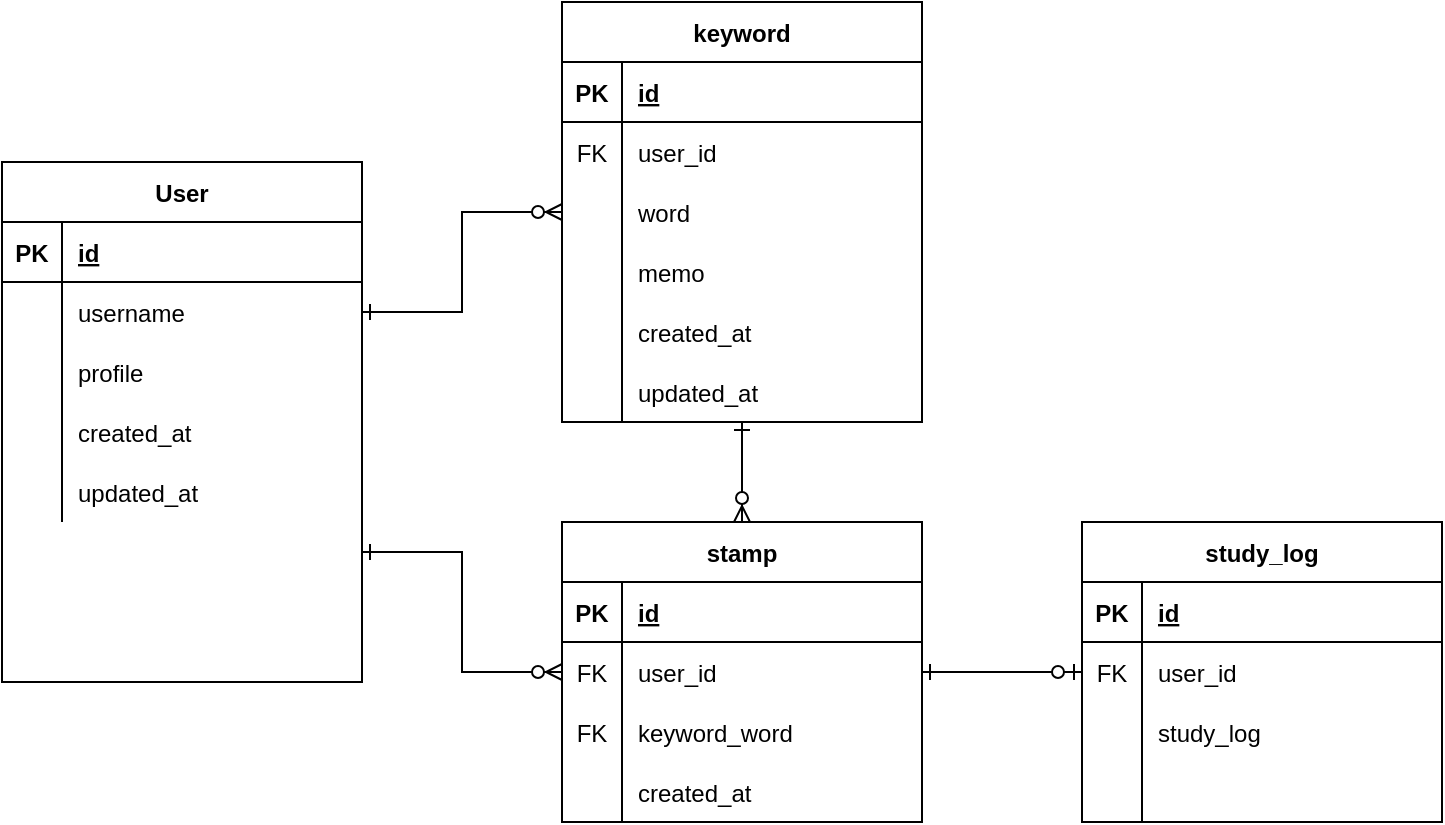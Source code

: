 <mxfile version="13.6.6" type="github" pages="2">
  <diagram name="withAuth" id="9f46799a-70d6-7492-0946-bef42562c5a5">
    <mxGraphModel dx="942" dy="671" grid="1" gridSize="10" guides="1" tooltips="1" connect="1" arrows="1" fold="1" page="1" pageScale="1" pageWidth="1100" pageHeight="850" background="#ffffff" math="0" shadow="0">
      <root>
        <mxCell id="0" />
        <mxCell id="1" parent="0" />
        <mxCell id="xt5QOu1yHXWkYCVmibP5-75" style="edgeStyle=orthogonalEdgeStyle;rounded=0;orthogonalLoop=1;jettySize=auto;html=1;entryX=0.5;entryY=0;entryDx=0;entryDy=0;startArrow=ERone;startFill=0;endArrow=ERzeroToMany;endFill=1;" parent="1" source="a2fp3hkH8mO6RsdTGguM-14" target="a2fp3hkH8mO6RsdTGguM-58" edge="1">
          <mxGeometry relative="1" as="geometry" />
        </mxCell>
        <mxCell id="xt5QOu1yHXWkYCVmibP5-76" style="edgeStyle=orthogonalEdgeStyle;rounded=0;orthogonalLoop=1;jettySize=auto;html=1;entryX=1;entryY=0.5;entryDx=0;entryDy=0;startArrow=ERzeroToMany;startFill=1;endArrow=ERone;endFill=0;" parent="1" source="a2fp3hkH8mO6RsdTGguM-14" target="a2fp3hkH8mO6RsdTGguM-8" edge="1">
          <mxGeometry relative="1" as="geometry" />
        </mxCell>
        <mxCell id="a2fp3hkH8mO6RsdTGguM-14" value="keyword" style="shape=table;startSize=30;container=1;collapsible=1;childLayout=tableLayout;fixedRows=1;rowLines=0;fontStyle=1;align=center;resizeLast=1;" parent="1" vertex="1">
          <mxGeometry x="320" y="220" width="180" height="210" as="geometry" />
        </mxCell>
        <mxCell id="a2fp3hkH8mO6RsdTGguM-15" value="" style="shape=partialRectangle;collapsible=0;dropTarget=0;pointerEvents=0;fillColor=none;top=0;left=0;bottom=1;right=0;points=[[0,0.5],[1,0.5]];portConstraint=eastwest;" parent="a2fp3hkH8mO6RsdTGguM-14" vertex="1">
          <mxGeometry y="30" width="180" height="30" as="geometry" />
        </mxCell>
        <mxCell id="a2fp3hkH8mO6RsdTGguM-16" value="PK" style="shape=partialRectangle;connectable=0;fillColor=none;top=0;left=0;bottom=0;right=0;fontStyle=1;overflow=hidden;" parent="a2fp3hkH8mO6RsdTGguM-15" vertex="1">
          <mxGeometry width="30" height="30" as="geometry" />
        </mxCell>
        <mxCell id="a2fp3hkH8mO6RsdTGguM-17" value="id" style="shape=partialRectangle;connectable=0;fillColor=none;top=0;left=0;bottom=0;right=0;align=left;spacingLeft=6;fontStyle=5;overflow=hidden;" parent="a2fp3hkH8mO6RsdTGguM-15" vertex="1">
          <mxGeometry x="30" width="150" height="30" as="geometry" />
        </mxCell>
        <mxCell id="a2fp3hkH8mO6RsdTGguM-21" value="" style="shape=partialRectangle;collapsible=0;dropTarget=0;pointerEvents=0;fillColor=none;top=0;left=0;bottom=0;right=0;points=[[0,0.5],[1,0.5]];portConstraint=eastwest;" parent="a2fp3hkH8mO6RsdTGguM-14" vertex="1">
          <mxGeometry y="60" width="180" height="30" as="geometry" />
        </mxCell>
        <mxCell id="a2fp3hkH8mO6RsdTGguM-22" value="FK" style="shape=partialRectangle;connectable=0;fillColor=none;top=0;left=0;bottom=0;right=0;editable=1;overflow=hidden;" parent="a2fp3hkH8mO6RsdTGguM-21" vertex="1">
          <mxGeometry width="30" height="30" as="geometry" />
        </mxCell>
        <mxCell id="a2fp3hkH8mO6RsdTGguM-23" value="user_id" style="shape=partialRectangle;connectable=0;fillColor=none;top=0;left=0;bottom=0;right=0;align=left;spacingLeft=6;overflow=hidden;" parent="a2fp3hkH8mO6RsdTGguM-21" vertex="1">
          <mxGeometry x="30" width="150" height="30" as="geometry" />
        </mxCell>
        <mxCell id="a2fp3hkH8mO6RsdTGguM-24" value="" style="shape=partialRectangle;collapsible=0;dropTarget=0;pointerEvents=0;fillColor=none;top=0;left=0;bottom=0;right=0;points=[[0,0.5],[1,0.5]];portConstraint=eastwest;" parent="a2fp3hkH8mO6RsdTGguM-14" vertex="1">
          <mxGeometry y="90" width="180" height="30" as="geometry" />
        </mxCell>
        <mxCell id="a2fp3hkH8mO6RsdTGguM-25" value="" style="shape=partialRectangle;connectable=0;fillColor=none;top=0;left=0;bottom=0;right=0;editable=1;overflow=hidden;" parent="a2fp3hkH8mO6RsdTGguM-24" vertex="1">
          <mxGeometry width="30" height="30" as="geometry" />
        </mxCell>
        <mxCell id="a2fp3hkH8mO6RsdTGguM-26" value="word" style="shape=partialRectangle;connectable=0;fillColor=none;top=0;left=0;bottom=0;right=0;align=left;spacingLeft=6;overflow=hidden;" parent="a2fp3hkH8mO6RsdTGguM-24" vertex="1">
          <mxGeometry x="30" width="150" height="30" as="geometry" />
        </mxCell>
        <mxCell id="xt5QOu1yHXWkYCVmibP5-83" value="" style="shape=partialRectangle;collapsible=0;dropTarget=0;pointerEvents=0;fillColor=none;top=0;left=0;bottom=0;right=0;points=[[0,0.5],[1,0.5]];portConstraint=eastwest;" parent="a2fp3hkH8mO6RsdTGguM-14" vertex="1">
          <mxGeometry y="120" width="180" height="30" as="geometry" />
        </mxCell>
        <mxCell id="xt5QOu1yHXWkYCVmibP5-84" value="" style="shape=partialRectangle;connectable=0;fillColor=none;top=0;left=0;bottom=0;right=0;editable=1;overflow=hidden;" parent="xt5QOu1yHXWkYCVmibP5-83" vertex="1">
          <mxGeometry width="30" height="30" as="geometry" />
        </mxCell>
        <mxCell id="xt5QOu1yHXWkYCVmibP5-85" value="memo" style="shape=partialRectangle;connectable=0;fillColor=none;top=0;left=0;bottom=0;right=0;align=left;spacingLeft=6;overflow=hidden;" parent="xt5QOu1yHXWkYCVmibP5-83" vertex="1">
          <mxGeometry x="30" width="150" height="30" as="geometry" />
        </mxCell>
        <mxCell id="a2fp3hkH8mO6RsdTGguM-18" value="" style="shape=partialRectangle;collapsible=0;dropTarget=0;pointerEvents=0;fillColor=none;top=0;left=0;bottom=0;right=0;points=[[0,0.5],[1,0.5]];portConstraint=eastwest;" parent="a2fp3hkH8mO6RsdTGguM-14" vertex="1">
          <mxGeometry y="150" width="180" height="30" as="geometry" />
        </mxCell>
        <mxCell id="a2fp3hkH8mO6RsdTGguM-19" value="" style="shape=partialRectangle;connectable=0;fillColor=none;top=0;left=0;bottom=0;right=0;editable=1;overflow=hidden;" parent="a2fp3hkH8mO6RsdTGguM-18" vertex="1">
          <mxGeometry width="30" height="30" as="geometry" />
        </mxCell>
        <mxCell id="a2fp3hkH8mO6RsdTGguM-20" value="created_at" style="shape=partialRectangle;connectable=0;fillColor=none;top=0;left=0;bottom=0;right=0;align=left;spacingLeft=6;overflow=hidden;" parent="a2fp3hkH8mO6RsdTGguM-18" vertex="1">
          <mxGeometry x="30" width="150" height="30" as="geometry" />
        </mxCell>
        <mxCell id="a2fp3hkH8mO6RsdTGguM-95" value="" style="shape=partialRectangle;collapsible=0;dropTarget=0;pointerEvents=0;fillColor=none;top=0;left=0;bottom=0;right=0;points=[[0,0.5],[1,0.5]];portConstraint=eastwest;" parent="a2fp3hkH8mO6RsdTGguM-14" vertex="1">
          <mxGeometry y="180" width="180" height="30" as="geometry" />
        </mxCell>
        <mxCell id="a2fp3hkH8mO6RsdTGguM-96" value="" style="shape=partialRectangle;connectable=0;fillColor=none;top=0;left=0;bottom=0;right=0;editable=1;overflow=hidden;" parent="a2fp3hkH8mO6RsdTGguM-95" vertex="1">
          <mxGeometry width="30" height="30" as="geometry" />
        </mxCell>
        <mxCell id="a2fp3hkH8mO6RsdTGguM-97" value="updated_at" style="shape=partialRectangle;connectable=0;fillColor=none;top=0;left=0;bottom=0;right=0;align=left;spacingLeft=6;overflow=hidden;" parent="a2fp3hkH8mO6RsdTGguM-95" vertex="1">
          <mxGeometry x="30" width="150" height="30" as="geometry" />
        </mxCell>
        <mxCell id="a2fp3hkH8mO6RsdTGguM-1" value="User" style="shape=table;startSize=30;container=1;collapsible=1;childLayout=tableLayout;fixedRows=1;rowLines=0;fontStyle=1;align=center;resizeLast=1;" parent="1" vertex="1">
          <mxGeometry x="40" y="300" width="180" height="260" as="geometry" />
        </mxCell>
        <mxCell id="a2fp3hkH8mO6RsdTGguM-2" value="" style="shape=partialRectangle;collapsible=0;dropTarget=0;pointerEvents=0;fillColor=none;top=0;left=0;bottom=1;right=0;points=[[0,0.5],[1,0.5]];portConstraint=eastwest;" parent="a2fp3hkH8mO6RsdTGguM-1" vertex="1">
          <mxGeometry y="30" width="180" height="30" as="geometry" />
        </mxCell>
        <mxCell id="a2fp3hkH8mO6RsdTGguM-3" value="PK" style="shape=partialRectangle;connectable=0;fillColor=none;top=0;left=0;bottom=0;right=0;fontStyle=1;overflow=hidden;" parent="a2fp3hkH8mO6RsdTGguM-2" vertex="1">
          <mxGeometry width="30" height="30" as="geometry" />
        </mxCell>
        <mxCell id="a2fp3hkH8mO6RsdTGguM-4" value="id" style="shape=partialRectangle;connectable=0;fillColor=none;top=0;left=0;bottom=0;right=0;align=left;spacingLeft=6;fontStyle=5;overflow=hidden;" parent="a2fp3hkH8mO6RsdTGguM-2" vertex="1">
          <mxGeometry x="30" width="150" height="30" as="geometry" />
        </mxCell>
        <mxCell id="a2fp3hkH8mO6RsdTGguM-8" value="" style="shape=partialRectangle;collapsible=0;dropTarget=0;pointerEvents=0;fillColor=none;top=0;left=0;bottom=0;right=0;points=[[0,0.5],[1,0.5]];portConstraint=eastwest;" parent="a2fp3hkH8mO6RsdTGguM-1" vertex="1">
          <mxGeometry y="60" width="180" height="30" as="geometry" />
        </mxCell>
        <mxCell id="a2fp3hkH8mO6RsdTGguM-9" value="" style="shape=partialRectangle;connectable=0;fillColor=none;top=0;left=0;bottom=0;right=0;editable=1;overflow=hidden;" parent="a2fp3hkH8mO6RsdTGguM-8" vertex="1">
          <mxGeometry width="30" height="30" as="geometry" />
        </mxCell>
        <mxCell id="a2fp3hkH8mO6RsdTGguM-10" value="username" style="shape=partialRectangle;connectable=0;fillColor=none;top=0;left=0;bottom=0;right=0;align=left;spacingLeft=6;overflow=hidden;" parent="a2fp3hkH8mO6RsdTGguM-8" vertex="1">
          <mxGeometry x="30" width="150" height="30" as="geometry" />
        </mxCell>
        <mxCell id="a2fp3hkH8mO6RsdTGguM-11" value="" style="shape=partialRectangle;collapsible=0;dropTarget=0;pointerEvents=0;fillColor=none;top=0;left=0;bottom=0;right=0;points=[[0,0.5],[1,0.5]];portConstraint=eastwest;" parent="a2fp3hkH8mO6RsdTGguM-1" vertex="1">
          <mxGeometry y="90" width="180" height="30" as="geometry" />
        </mxCell>
        <mxCell id="a2fp3hkH8mO6RsdTGguM-12" value="" style="shape=partialRectangle;connectable=0;fillColor=none;top=0;left=0;bottom=0;right=0;editable=1;overflow=hidden;" parent="a2fp3hkH8mO6RsdTGguM-11" vertex="1">
          <mxGeometry width="30" height="30" as="geometry" />
        </mxCell>
        <mxCell id="a2fp3hkH8mO6RsdTGguM-13" value="profile" style="shape=partialRectangle;connectable=0;fillColor=none;top=0;left=0;bottom=0;right=0;align=left;spacingLeft=6;overflow=hidden;" parent="a2fp3hkH8mO6RsdTGguM-11" vertex="1">
          <mxGeometry x="30" width="150" height="30" as="geometry" />
        </mxCell>
        <mxCell id="a2fp3hkH8mO6RsdTGguM-5" value="" style="shape=partialRectangle;collapsible=0;dropTarget=0;pointerEvents=0;fillColor=none;top=0;left=0;bottom=0;right=0;points=[[0,0.5],[1,0.5]];portConstraint=eastwest;" parent="a2fp3hkH8mO6RsdTGguM-1" vertex="1">
          <mxGeometry y="120" width="180" height="30" as="geometry" />
        </mxCell>
        <mxCell id="a2fp3hkH8mO6RsdTGguM-6" value="" style="shape=partialRectangle;connectable=0;fillColor=none;top=0;left=0;bottom=0;right=0;editable=1;overflow=hidden;" parent="a2fp3hkH8mO6RsdTGguM-5" vertex="1">
          <mxGeometry width="30" height="30" as="geometry" />
        </mxCell>
        <mxCell id="a2fp3hkH8mO6RsdTGguM-7" value="created_at" style="shape=partialRectangle;connectable=0;fillColor=none;top=0;left=0;bottom=0;right=0;align=left;spacingLeft=6;overflow=hidden;" parent="a2fp3hkH8mO6RsdTGguM-5" vertex="1">
          <mxGeometry x="30" width="150" height="30" as="geometry" />
        </mxCell>
        <mxCell id="a2fp3hkH8mO6RsdTGguM-92" value="" style="shape=partialRectangle;collapsible=0;dropTarget=0;pointerEvents=0;fillColor=none;top=0;left=0;bottom=0;right=0;points=[[0,0.5],[1,0.5]];portConstraint=eastwest;" parent="a2fp3hkH8mO6RsdTGguM-1" vertex="1">
          <mxGeometry y="150" width="180" height="30" as="geometry" />
        </mxCell>
        <mxCell id="a2fp3hkH8mO6RsdTGguM-93" value="" style="shape=partialRectangle;connectable=0;fillColor=none;top=0;left=0;bottom=0;right=0;editable=1;overflow=hidden;" parent="a2fp3hkH8mO6RsdTGguM-92" vertex="1">
          <mxGeometry width="30" height="30" as="geometry" />
        </mxCell>
        <mxCell id="a2fp3hkH8mO6RsdTGguM-94" value="updated_at" style="shape=partialRectangle;connectable=0;fillColor=none;top=0;left=0;bottom=0;right=0;align=left;spacingLeft=6;overflow=hidden;" parent="a2fp3hkH8mO6RsdTGguM-92" vertex="1">
          <mxGeometry x="30" width="150" height="30" as="geometry" />
        </mxCell>
        <mxCell id="xt5QOu1yHXWkYCVmibP5-77" style="edgeStyle=orthogonalEdgeStyle;rounded=0;orthogonalLoop=1;jettySize=auto;html=1;entryX=1;entryY=0.75;entryDx=0;entryDy=0;startArrow=ERzeroToMany;startFill=1;endArrow=ERone;endFill=0;" parent="1" source="a2fp3hkH8mO6RsdTGguM-58" target="a2fp3hkH8mO6RsdTGguM-1" edge="1">
          <mxGeometry relative="1" as="geometry" />
        </mxCell>
        <mxCell id="9sxrlfVXcnwWp-qI3nm1-17" value="" style="edgeStyle=orthogonalEdgeStyle;rounded=0;orthogonalLoop=1;jettySize=auto;html=1;startArrow=ERone;startFill=0;endArrow=ERzeroToOne;endFill=1;exitX=1;exitY=0.5;exitDx=0;exitDy=0;" edge="1" parent="1" source="a2fp3hkH8mO6RsdTGguM-62" target="9sxrlfVXcnwWp-qI3nm1-1">
          <mxGeometry relative="1" as="geometry" />
        </mxCell>
        <mxCell id="a2fp3hkH8mO6RsdTGguM-58" value="stamp" style="shape=table;startSize=30;container=1;collapsible=1;childLayout=tableLayout;fixedRows=1;rowLines=0;fontStyle=1;align=center;resizeLast=1;" parent="1" vertex="1">
          <mxGeometry x="320" y="480" width="180" height="150" as="geometry" />
        </mxCell>
        <mxCell id="a2fp3hkH8mO6RsdTGguM-59" value="" style="shape=partialRectangle;collapsible=0;dropTarget=0;pointerEvents=0;fillColor=none;top=0;left=0;bottom=1;right=0;points=[[0,0.5],[1,0.5]];portConstraint=eastwest;" parent="a2fp3hkH8mO6RsdTGguM-58" vertex="1">
          <mxGeometry y="30" width="180" height="30" as="geometry" />
        </mxCell>
        <mxCell id="a2fp3hkH8mO6RsdTGguM-60" value="PK" style="shape=partialRectangle;connectable=0;fillColor=none;top=0;left=0;bottom=0;right=0;fontStyle=1;overflow=hidden;" parent="a2fp3hkH8mO6RsdTGguM-59" vertex="1">
          <mxGeometry width="30" height="30" as="geometry" />
        </mxCell>
        <mxCell id="a2fp3hkH8mO6RsdTGguM-61" value="id" style="shape=partialRectangle;connectable=0;fillColor=none;top=0;left=0;bottom=0;right=0;align=left;spacingLeft=6;fontStyle=5;overflow=hidden;" parent="a2fp3hkH8mO6RsdTGguM-59" vertex="1">
          <mxGeometry x="30" width="150" height="30" as="geometry" />
        </mxCell>
        <mxCell id="a2fp3hkH8mO6RsdTGguM-62" value="" style="shape=partialRectangle;collapsible=0;dropTarget=0;pointerEvents=0;fillColor=none;top=0;left=0;bottom=0;right=0;points=[[0,0.5],[1,0.5]];portConstraint=eastwest;" parent="a2fp3hkH8mO6RsdTGguM-58" vertex="1">
          <mxGeometry y="60" width="180" height="30" as="geometry" />
        </mxCell>
        <mxCell id="a2fp3hkH8mO6RsdTGguM-63" value="FK" style="shape=partialRectangle;connectable=0;fillColor=none;top=0;left=0;bottom=0;right=0;editable=1;overflow=hidden;" parent="a2fp3hkH8mO6RsdTGguM-62" vertex="1">
          <mxGeometry width="30" height="30" as="geometry" />
        </mxCell>
        <mxCell id="a2fp3hkH8mO6RsdTGguM-64" value="user_id" style="shape=partialRectangle;connectable=0;fillColor=none;top=0;left=0;bottom=0;right=0;align=left;spacingLeft=6;overflow=hidden;" parent="a2fp3hkH8mO6RsdTGguM-62" vertex="1">
          <mxGeometry x="30" width="150" height="30" as="geometry" />
        </mxCell>
        <mxCell id="9sxrlfVXcnwWp-qI3nm1-18" value="" style="shape=partialRectangle;collapsible=0;dropTarget=0;pointerEvents=0;fillColor=none;top=0;left=0;bottom=0;right=0;points=[[0,0.5],[1,0.5]];portConstraint=eastwest;" vertex="1" parent="a2fp3hkH8mO6RsdTGguM-58">
          <mxGeometry y="90" width="180" height="30" as="geometry" />
        </mxCell>
        <mxCell id="9sxrlfVXcnwWp-qI3nm1-19" value="FK" style="shape=partialRectangle;connectable=0;fillColor=none;top=0;left=0;bottom=0;right=0;editable=1;overflow=hidden;" vertex="1" parent="9sxrlfVXcnwWp-qI3nm1-18">
          <mxGeometry width="30" height="30" as="geometry" />
        </mxCell>
        <mxCell id="9sxrlfVXcnwWp-qI3nm1-20" value="keyword_word" style="shape=partialRectangle;connectable=0;fillColor=none;top=0;left=0;bottom=0;right=0;align=left;spacingLeft=6;overflow=hidden;" vertex="1" parent="9sxrlfVXcnwWp-qI3nm1-18">
          <mxGeometry x="30" width="150" height="30" as="geometry" />
        </mxCell>
        <mxCell id="xt5QOu1yHXWkYCVmibP5-80" value="" style="shape=partialRectangle;collapsible=0;dropTarget=0;pointerEvents=0;fillColor=none;top=0;left=0;bottom=0;right=0;points=[[0,0.5],[1,0.5]];portConstraint=eastwest;" parent="a2fp3hkH8mO6RsdTGguM-58" vertex="1">
          <mxGeometry y="120" width="180" height="30" as="geometry" />
        </mxCell>
        <mxCell id="xt5QOu1yHXWkYCVmibP5-81" value="" style="shape=partialRectangle;connectable=0;fillColor=none;top=0;left=0;bottom=0;right=0;editable=1;overflow=hidden;" parent="xt5QOu1yHXWkYCVmibP5-80" vertex="1">
          <mxGeometry width="30" height="30" as="geometry" />
        </mxCell>
        <mxCell id="xt5QOu1yHXWkYCVmibP5-82" value="created_at" style="shape=partialRectangle;connectable=0;fillColor=none;top=0;left=0;bottom=0;right=0;align=left;spacingLeft=6;overflow=hidden;" parent="xt5QOu1yHXWkYCVmibP5-80" vertex="1">
          <mxGeometry x="30" width="150" height="30" as="geometry" />
        </mxCell>
        <mxCell id="9sxrlfVXcnwWp-qI3nm1-1" value="study_log" style="shape=table;startSize=30;container=1;collapsible=1;childLayout=tableLayout;fixedRows=1;rowLines=0;fontStyle=1;align=center;resizeLast=1;" vertex="1" parent="1">
          <mxGeometry x="580" y="480" width="180" height="150" as="geometry" />
        </mxCell>
        <mxCell id="9sxrlfVXcnwWp-qI3nm1-2" value="" style="shape=partialRectangle;collapsible=0;dropTarget=0;pointerEvents=0;fillColor=none;top=0;left=0;bottom=1;right=0;points=[[0,0.5],[1,0.5]];portConstraint=eastwest;" vertex="1" parent="9sxrlfVXcnwWp-qI3nm1-1">
          <mxGeometry y="30" width="180" height="30" as="geometry" />
        </mxCell>
        <mxCell id="9sxrlfVXcnwWp-qI3nm1-3" value="PK" style="shape=partialRectangle;connectable=0;fillColor=none;top=0;left=0;bottom=0;right=0;fontStyle=1;overflow=hidden;" vertex="1" parent="9sxrlfVXcnwWp-qI3nm1-2">
          <mxGeometry width="30" height="30" as="geometry" />
        </mxCell>
        <mxCell id="9sxrlfVXcnwWp-qI3nm1-4" value="id" style="shape=partialRectangle;connectable=0;fillColor=none;top=0;left=0;bottom=0;right=0;align=left;spacingLeft=6;fontStyle=5;overflow=hidden;" vertex="1" parent="9sxrlfVXcnwWp-qI3nm1-2">
          <mxGeometry x="30" width="150" height="30" as="geometry" />
        </mxCell>
        <mxCell id="9sxrlfVXcnwWp-qI3nm1-5" value="" style="shape=partialRectangle;collapsible=0;dropTarget=0;pointerEvents=0;fillColor=none;top=0;left=0;bottom=0;right=0;points=[[0,0.5],[1,0.5]];portConstraint=eastwest;" vertex="1" parent="9sxrlfVXcnwWp-qI3nm1-1">
          <mxGeometry y="60" width="180" height="30" as="geometry" />
        </mxCell>
        <mxCell id="9sxrlfVXcnwWp-qI3nm1-6" value="FK" style="shape=partialRectangle;connectable=0;fillColor=none;top=0;left=0;bottom=0;right=0;editable=1;overflow=hidden;" vertex="1" parent="9sxrlfVXcnwWp-qI3nm1-5">
          <mxGeometry width="30" height="30" as="geometry" />
        </mxCell>
        <mxCell id="9sxrlfVXcnwWp-qI3nm1-7" value="user_id" style="shape=partialRectangle;connectable=0;fillColor=none;top=0;left=0;bottom=0;right=0;align=left;spacingLeft=6;overflow=hidden;" vertex="1" parent="9sxrlfVXcnwWp-qI3nm1-5">
          <mxGeometry x="30" width="150" height="30" as="geometry" />
        </mxCell>
        <mxCell id="9sxrlfVXcnwWp-qI3nm1-8" value="" style="shape=partialRectangle;collapsible=0;dropTarget=0;pointerEvents=0;fillColor=none;top=0;left=0;bottom=0;right=0;points=[[0,0.5],[1,0.5]];portConstraint=eastwest;" vertex="1" parent="9sxrlfVXcnwWp-qI3nm1-1">
          <mxGeometry y="90" width="180" height="30" as="geometry" />
        </mxCell>
        <mxCell id="9sxrlfVXcnwWp-qI3nm1-9" value="" style="shape=partialRectangle;connectable=0;fillColor=none;top=0;left=0;bottom=0;right=0;editable=1;overflow=hidden;" vertex="1" parent="9sxrlfVXcnwWp-qI3nm1-8">
          <mxGeometry width="30" height="30" as="geometry" />
        </mxCell>
        <mxCell id="9sxrlfVXcnwWp-qI3nm1-10" value="study_log" style="shape=partialRectangle;connectable=0;fillColor=none;top=0;left=0;bottom=0;right=0;align=left;spacingLeft=6;overflow=hidden;" vertex="1" parent="9sxrlfVXcnwWp-qI3nm1-8">
          <mxGeometry x="30" width="150" height="30" as="geometry" />
        </mxCell>
        <mxCell id="9sxrlfVXcnwWp-qI3nm1-14" value="" style="shape=partialRectangle;collapsible=0;dropTarget=0;pointerEvents=0;fillColor=none;top=0;left=0;bottom=0;right=0;points=[[0,0.5],[1,0.5]];portConstraint=eastwest;" vertex="1" parent="9sxrlfVXcnwWp-qI3nm1-1">
          <mxGeometry y="120" width="180" height="30" as="geometry" />
        </mxCell>
        <mxCell id="9sxrlfVXcnwWp-qI3nm1-15" value="" style="shape=partialRectangle;connectable=0;fillColor=none;top=0;left=0;bottom=0;right=0;editable=1;overflow=hidden;" vertex="1" parent="9sxrlfVXcnwWp-qI3nm1-14">
          <mxGeometry width="30" height="30" as="geometry" />
        </mxCell>
        <mxCell id="9sxrlfVXcnwWp-qI3nm1-16" value="" style="shape=partialRectangle;connectable=0;fillColor=none;top=0;left=0;bottom=0;right=0;align=left;spacingLeft=6;overflow=hidden;" vertex="1" parent="9sxrlfVXcnwWp-qI3nm1-14">
          <mxGeometry x="30" width="150" height="30" as="geometry" />
        </mxCell>
      </root>
    </mxGraphModel>
  </diagram>
  <diagram id="JrxzzOwyLyS7f0KxbFD1" name="withoutUser">
    <mxGraphModel dx="942" dy="671" grid="1" gridSize="10" guides="1" tooltips="1" connect="1" arrows="1" fold="1" page="1" pageScale="1" pageWidth="827" pageHeight="1169" math="0" shadow="0">
      <root>
        <mxCell id="rOm_fM60xgRdXDoU5IXp-0" />
        <mxCell id="rOm_fM60xgRdXDoU5IXp-1" parent="rOm_fM60xgRdXDoU5IXp-0" />
        <mxCell id="0mZ8gtlZIRInJMmpmpjk-0" style="edgeStyle=orthogonalEdgeStyle;rounded=0;orthogonalLoop=1;jettySize=auto;html=1;entryX=0;entryY=0.5;entryDx=0;entryDy=0;startArrow=ERone;startFill=0;endArrow=ERzeroToMany;endFill=1;exitX=1;exitY=0.5;exitDx=0;exitDy=0;" parent="rOm_fM60xgRdXDoU5IXp-1" source="0mZ8gtlZIRInJMmpmpjk-8" target="0mZ8gtlZIRInJMmpmpjk-24" edge="1">
          <mxGeometry relative="1" as="geometry">
            <Array as="points">
              <mxPoint x="260" y="355" />
              <mxPoint x="260" y="355" />
            </Array>
          </mxGeometry>
        </mxCell>
        <mxCell id="0mZ8gtlZIRInJMmpmpjk-1" value="keyword" style="shape=table;startSize=30;container=1;collapsible=1;childLayout=tableLayout;fixedRows=1;rowLines=0;fontStyle=1;align=center;resizeLast=1;" parent="rOm_fM60xgRdXDoU5IXp-1" vertex="1">
          <mxGeometry x="40" y="280" width="180" height="180" as="geometry" />
        </mxCell>
        <mxCell id="0mZ8gtlZIRInJMmpmpjk-2" value="" style="shape=partialRectangle;collapsible=0;dropTarget=0;pointerEvents=0;fillColor=none;top=0;left=0;bottom=1;right=0;points=[[0,0.5],[1,0.5]];portConstraint=eastwest;" parent="0mZ8gtlZIRInJMmpmpjk-1" vertex="1">
          <mxGeometry y="30" width="180" height="30" as="geometry" />
        </mxCell>
        <mxCell id="0mZ8gtlZIRInJMmpmpjk-3" value="PK" style="shape=partialRectangle;connectable=0;fillColor=none;top=0;left=0;bottom=0;right=0;fontStyle=1;overflow=hidden;" parent="0mZ8gtlZIRInJMmpmpjk-2" vertex="1">
          <mxGeometry width="30" height="30" as="geometry" />
        </mxCell>
        <mxCell id="0mZ8gtlZIRInJMmpmpjk-4" value="id" style="shape=partialRectangle;connectable=0;fillColor=none;top=0;left=0;bottom=0;right=0;align=left;spacingLeft=6;fontStyle=5;overflow=hidden;" parent="0mZ8gtlZIRInJMmpmpjk-2" vertex="1">
          <mxGeometry x="30" width="150" height="30" as="geometry" />
        </mxCell>
        <mxCell id="0mZ8gtlZIRInJMmpmpjk-8" value="" style="shape=partialRectangle;collapsible=0;dropTarget=0;pointerEvents=0;fillColor=none;top=0;left=0;bottom=0;right=0;points=[[0,0.5],[1,0.5]];portConstraint=eastwest;" parent="0mZ8gtlZIRInJMmpmpjk-1" vertex="1">
          <mxGeometry y="60" width="180" height="30" as="geometry" />
        </mxCell>
        <mxCell id="0mZ8gtlZIRInJMmpmpjk-9" value="" style="shape=partialRectangle;connectable=0;fillColor=none;top=0;left=0;bottom=0;right=0;editable=1;overflow=hidden;" parent="0mZ8gtlZIRInJMmpmpjk-8" vertex="1">
          <mxGeometry width="30" height="30" as="geometry" />
        </mxCell>
        <mxCell id="0mZ8gtlZIRInJMmpmpjk-10" value="word" style="shape=partialRectangle;connectable=0;fillColor=none;top=0;left=0;bottom=0;right=0;align=left;spacingLeft=6;overflow=hidden;" parent="0mZ8gtlZIRInJMmpmpjk-8" vertex="1">
          <mxGeometry x="30" width="150" height="30" as="geometry" />
        </mxCell>
        <mxCell id="0mZ8gtlZIRInJMmpmpjk-11" value="" style="shape=partialRectangle;collapsible=0;dropTarget=0;pointerEvents=0;fillColor=none;top=0;left=0;bottom=0;right=0;points=[[0,0.5],[1,0.5]];portConstraint=eastwest;" parent="0mZ8gtlZIRInJMmpmpjk-1" vertex="1">
          <mxGeometry y="90" width="180" height="30" as="geometry" />
        </mxCell>
        <mxCell id="0mZ8gtlZIRInJMmpmpjk-12" value="" style="shape=partialRectangle;connectable=0;fillColor=none;top=0;left=0;bottom=0;right=0;editable=1;overflow=hidden;" parent="0mZ8gtlZIRInJMmpmpjk-11" vertex="1">
          <mxGeometry width="30" height="30" as="geometry" />
        </mxCell>
        <mxCell id="0mZ8gtlZIRInJMmpmpjk-13" value="memo" style="shape=partialRectangle;connectable=0;fillColor=none;top=0;left=0;bottom=0;right=0;align=left;spacingLeft=6;overflow=hidden;" parent="0mZ8gtlZIRInJMmpmpjk-11" vertex="1">
          <mxGeometry x="30" width="150" height="30" as="geometry" />
        </mxCell>
        <mxCell id="0mZ8gtlZIRInJMmpmpjk-14" value="" style="shape=partialRectangle;collapsible=0;dropTarget=0;pointerEvents=0;fillColor=none;top=0;left=0;bottom=0;right=0;points=[[0,0.5],[1,0.5]];portConstraint=eastwest;" parent="0mZ8gtlZIRInJMmpmpjk-1" vertex="1">
          <mxGeometry y="120" width="180" height="30" as="geometry" />
        </mxCell>
        <mxCell id="0mZ8gtlZIRInJMmpmpjk-15" value="" style="shape=partialRectangle;connectable=0;fillColor=none;top=0;left=0;bottom=0;right=0;editable=1;overflow=hidden;" parent="0mZ8gtlZIRInJMmpmpjk-14" vertex="1">
          <mxGeometry width="30" height="30" as="geometry" />
        </mxCell>
        <mxCell id="0mZ8gtlZIRInJMmpmpjk-16" value="created_at" style="shape=partialRectangle;connectable=0;fillColor=none;top=0;left=0;bottom=0;right=0;align=left;spacingLeft=6;overflow=hidden;" parent="0mZ8gtlZIRInJMmpmpjk-14" vertex="1">
          <mxGeometry x="30" width="150" height="30" as="geometry" />
        </mxCell>
        <mxCell id="0mZ8gtlZIRInJMmpmpjk-17" value="" style="shape=partialRectangle;collapsible=0;dropTarget=0;pointerEvents=0;fillColor=none;top=0;left=0;bottom=0;right=0;points=[[0,0.5],[1,0.5]];portConstraint=eastwest;" parent="0mZ8gtlZIRInJMmpmpjk-1" vertex="1">
          <mxGeometry y="150" width="180" height="30" as="geometry" />
        </mxCell>
        <mxCell id="0mZ8gtlZIRInJMmpmpjk-18" value="" style="shape=partialRectangle;connectable=0;fillColor=none;top=0;left=0;bottom=0;right=0;editable=1;overflow=hidden;" parent="0mZ8gtlZIRInJMmpmpjk-17" vertex="1">
          <mxGeometry width="30" height="30" as="geometry" />
        </mxCell>
        <mxCell id="0mZ8gtlZIRInJMmpmpjk-19" value="updated_at" style="shape=partialRectangle;connectable=0;fillColor=none;top=0;left=0;bottom=0;right=0;align=left;spacingLeft=6;overflow=hidden;" parent="0mZ8gtlZIRInJMmpmpjk-17" vertex="1">
          <mxGeometry x="30" width="150" height="30" as="geometry" />
        </mxCell>
        <mxCell id="0mZ8gtlZIRInJMmpmpjk-20" value="stamp" style="shape=table;startSize=30;container=1;collapsible=1;childLayout=tableLayout;fixedRows=1;rowLines=0;fontStyle=1;align=center;resizeLast=1;" parent="rOm_fM60xgRdXDoU5IXp-1" vertex="1">
          <mxGeometry x="300" y="280" width="180" height="180" as="geometry" />
        </mxCell>
        <mxCell id="0mZ8gtlZIRInJMmpmpjk-21" value="" style="shape=partialRectangle;collapsible=0;dropTarget=0;pointerEvents=0;fillColor=none;top=0;left=0;bottom=1;right=0;points=[[0,0.5],[1,0.5]];portConstraint=eastwest;" parent="0mZ8gtlZIRInJMmpmpjk-20" vertex="1">
          <mxGeometry y="30" width="180" height="30" as="geometry" />
        </mxCell>
        <mxCell id="0mZ8gtlZIRInJMmpmpjk-22" value="PK" style="shape=partialRectangle;connectable=0;fillColor=none;top=0;left=0;bottom=0;right=0;fontStyle=1;overflow=hidden;" parent="0mZ8gtlZIRInJMmpmpjk-21" vertex="1">
          <mxGeometry width="30" height="30" as="geometry" />
        </mxCell>
        <mxCell id="0mZ8gtlZIRInJMmpmpjk-23" value="id" style="shape=partialRectangle;connectable=0;fillColor=none;top=0;left=0;bottom=0;right=0;align=left;spacingLeft=6;fontStyle=5;overflow=hidden;" parent="0mZ8gtlZIRInJMmpmpjk-21" vertex="1">
          <mxGeometry x="30" width="150" height="30" as="geometry" />
        </mxCell>
        <mxCell id="0mZ8gtlZIRInJMmpmpjk-24" value="" style="shape=partialRectangle;collapsible=0;dropTarget=0;pointerEvents=0;fillColor=none;top=0;left=0;bottom=0;right=0;points=[[0,0.5],[1,0.5]];portConstraint=eastwest;" parent="0mZ8gtlZIRInJMmpmpjk-20" vertex="1">
          <mxGeometry y="60" width="180" height="30" as="geometry" />
        </mxCell>
        <mxCell id="0mZ8gtlZIRInJMmpmpjk-25" value="FK" style="shape=partialRectangle;connectable=0;fillColor=none;top=0;left=0;bottom=0;right=0;editable=1;overflow=hidden;" parent="0mZ8gtlZIRInJMmpmpjk-24" vertex="1">
          <mxGeometry width="30" height="30" as="geometry" />
        </mxCell>
        <mxCell id="0mZ8gtlZIRInJMmpmpjk-26" value="keyword_word" style="shape=partialRectangle;connectable=0;fillColor=none;top=0;left=0;bottom=0;right=0;align=left;spacingLeft=6;overflow=hidden;" parent="0mZ8gtlZIRInJMmpmpjk-24" vertex="1">
          <mxGeometry x="30" width="150" height="30" as="geometry" />
        </mxCell>
        <mxCell id="0mZ8gtlZIRInJMmpmpjk-27" value="" style="shape=partialRectangle;collapsible=0;dropTarget=0;pointerEvents=0;fillColor=none;top=0;left=0;bottom=0;right=0;points=[[0,0.5],[1,0.5]];portConstraint=eastwest;" parent="0mZ8gtlZIRInJMmpmpjk-20" vertex="1">
          <mxGeometry y="90" width="180" height="30" as="geometry" />
        </mxCell>
        <mxCell id="0mZ8gtlZIRInJMmpmpjk-28" value="" style="shape=partialRectangle;connectable=0;fillColor=none;top=0;left=0;bottom=0;right=0;editable=1;overflow=hidden;" parent="0mZ8gtlZIRInJMmpmpjk-27" vertex="1">
          <mxGeometry width="30" height="30" as="geometry" />
        </mxCell>
        <mxCell id="0mZ8gtlZIRInJMmpmpjk-29" value="study_log" style="shape=partialRectangle;connectable=0;fillColor=none;top=0;left=0;bottom=0;right=0;align=left;spacingLeft=6;overflow=hidden;" parent="0mZ8gtlZIRInJMmpmpjk-27" vertex="1">
          <mxGeometry x="30" width="150" height="30" as="geometry" />
        </mxCell>
        <mxCell id="0mZ8gtlZIRInJMmpmpjk-30" value="" style="shape=partialRectangle;collapsible=0;dropTarget=0;pointerEvents=0;fillColor=none;top=0;left=0;bottom=0;right=0;points=[[0,0.5],[1,0.5]];portConstraint=eastwest;" parent="0mZ8gtlZIRInJMmpmpjk-20" vertex="1">
          <mxGeometry y="120" width="180" height="30" as="geometry" />
        </mxCell>
        <mxCell id="0mZ8gtlZIRInJMmpmpjk-31" value="" style="shape=partialRectangle;connectable=0;fillColor=none;top=0;left=0;bottom=0;right=0;editable=1;overflow=hidden;" parent="0mZ8gtlZIRInJMmpmpjk-30" vertex="1">
          <mxGeometry width="30" height="30" as="geometry" />
        </mxCell>
        <mxCell id="0mZ8gtlZIRInJMmpmpjk-32" value="created_at" style="shape=partialRectangle;connectable=0;fillColor=none;top=0;left=0;bottom=0;right=0;align=left;spacingLeft=6;overflow=hidden;" parent="0mZ8gtlZIRInJMmpmpjk-30" vertex="1">
          <mxGeometry x="30" width="150" height="30" as="geometry" />
        </mxCell>
        <mxCell id="0mZ8gtlZIRInJMmpmpjk-33" value="" style="shape=partialRectangle;collapsible=0;dropTarget=0;pointerEvents=0;fillColor=none;top=0;left=0;bottom=0;right=0;points=[[0,0.5],[1,0.5]];portConstraint=eastwest;" parent="0mZ8gtlZIRInJMmpmpjk-20" vertex="1">
          <mxGeometry y="150" width="180" height="30" as="geometry" />
        </mxCell>
        <mxCell id="0mZ8gtlZIRInJMmpmpjk-34" value="" style="shape=partialRectangle;connectable=0;fillColor=none;top=0;left=0;bottom=0;right=0;editable=1;overflow=hidden;" parent="0mZ8gtlZIRInJMmpmpjk-33" vertex="1">
          <mxGeometry width="30" height="30" as="geometry" />
        </mxCell>
        <mxCell id="0mZ8gtlZIRInJMmpmpjk-35" value="updated_at" style="shape=partialRectangle;connectable=0;fillColor=none;top=0;left=0;bottom=0;right=0;align=left;spacingLeft=6;overflow=hidden;" parent="0mZ8gtlZIRInJMmpmpjk-33" vertex="1">
          <mxGeometry x="30" width="150" height="30" as="geometry" />
        </mxCell>
        <mxCell id="u2kUwnzn6zWLYaqAdJJ2-14" style="edgeStyle=orthogonalEdgeStyle;rounded=0;orthogonalLoop=1;jettySize=auto;html=1;entryX=1;entryY=0.5;entryDx=0;entryDy=0;startArrow=ERzeroToOne;startFill=1;endArrow=ERone;endFill=0;exitX=0;exitY=0.5;exitDx=0;exitDy=0;" edge="1" parent="rOm_fM60xgRdXDoU5IXp-1" source="u2kUwnzn6zWLYaqAdJJ2-5" target="0mZ8gtlZIRInJMmpmpjk-24">
          <mxGeometry relative="1" as="geometry" />
        </mxCell>
        <mxCell id="u2kUwnzn6zWLYaqAdJJ2-1" value="study_log" style="shape=table;startSize=30;container=1;collapsible=1;childLayout=tableLayout;fixedRows=1;rowLines=0;fontStyle=1;align=center;resizeLast=1;" vertex="1" parent="rOm_fM60xgRdXDoU5IXp-1">
          <mxGeometry x="560" y="280" width="180" height="180" as="geometry" />
        </mxCell>
        <mxCell id="u2kUwnzn6zWLYaqAdJJ2-2" value="" style="shape=partialRectangle;collapsible=0;dropTarget=0;pointerEvents=0;fillColor=none;top=0;left=0;bottom=1;right=0;points=[[0,0.5],[1,0.5]];portConstraint=eastwest;" vertex="1" parent="u2kUwnzn6zWLYaqAdJJ2-1">
          <mxGeometry y="30" width="180" height="30" as="geometry" />
        </mxCell>
        <mxCell id="u2kUwnzn6zWLYaqAdJJ2-3" value="PK" style="shape=partialRectangle;connectable=0;fillColor=none;top=0;left=0;bottom=0;right=0;fontStyle=1;overflow=hidden;" vertex="1" parent="u2kUwnzn6zWLYaqAdJJ2-2">
          <mxGeometry width="30" height="30" as="geometry" />
        </mxCell>
        <mxCell id="u2kUwnzn6zWLYaqAdJJ2-4" value="id" style="shape=partialRectangle;connectable=0;fillColor=none;top=0;left=0;bottom=0;right=0;align=left;spacingLeft=6;fontStyle=5;overflow=hidden;" vertex="1" parent="u2kUwnzn6zWLYaqAdJJ2-2">
          <mxGeometry x="30" width="150" height="30" as="geometry" />
        </mxCell>
        <mxCell id="u2kUwnzn6zWLYaqAdJJ2-5" value="" style="shape=partialRectangle;collapsible=0;dropTarget=0;pointerEvents=0;fillColor=none;top=0;left=0;bottom=0;right=0;points=[[0,0.5],[1,0.5]];portConstraint=eastwest;" vertex="1" parent="u2kUwnzn6zWLYaqAdJJ2-1">
          <mxGeometry y="60" width="180" height="30" as="geometry" />
        </mxCell>
        <mxCell id="u2kUwnzn6zWLYaqAdJJ2-6" value="FK" style="shape=partialRectangle;connectable=0;fillColor=none;top=0;left=0;bottom=0;right=0;editable=1;overflow=hidden;" vertex="1" parent="u2kUwnzn6zWLYaqAdJJ2-5">
          <mxGeometry width="30" height="30" as="geometry" />
        </mxCell>
        <mxCell id="u2kUwnzn6zWLYaqAdJJ2-7" value="stamp_id" style="shape=partialRectangle;connectable=0;fillColor=none;top=0;left=0;bottom=0;right=0;align=left;spacingLeft=6;overflow=hidden;" vertex="1" parent="u2kUwnzn6zWLYaqAdJJ2-5">
          <mxGeometry x="30" width="150" height="30" as="geometry" />
        </mxCell>
        <mxCell id="u2kUwnzn6zWLYaqAdJJ2-8" value="" style="shape=partialRectangle;collapsible=0;dropTarget=0;pointerEvents=0;fillColor=none;top=0;left=0;bottom=0;right=0;points=[[0,0.5],[1,0.5]];portConstraint=eastwest;" vertex="1" parent="u2kUwnzn6zWLYaqAdJJ2-1">
          <mxGeometry y="90" width="180" height="30" as="geometry" />
        </mxCell>
        <mxCell id="u2kUwnzn6zWLYaqAdJJ2-9" value="" style="shape=partialRectangle;connectable=0;fillColor=none;top=0;left=0;bottom=0;right=0;editable=1;overflow=hidden;" vertex="1" parent="u2kUwnzn6zWLYaqAdJJ2-8">
          <mxGeometry width="30" height="30" as="geometry" />
        </mxCell>
        <mxCell id="u2kUwnzn6zWLYaqAdJJ2-10" value="body" style="shape=partialRectangle;connectable=0;fillColor=none;top=0;left=0;bottom=0;right=0;align=left;spacingLeft=6;overflow=hidden;" vertex="1" parent="u2kUwnzn6zWLYaqAdJJ2-8">
          <mxGeometry x="30" width="150" height="30" as="geometry" />
        </mxCell>
        <mxCell id="u2kUwnzn6zWLYaqAdJJ2-11" value="" style="shape=partialRectangle;collapsible=0;dropTarget=0;pointerEvents=0;fillColor=none;top=0;left=0;bottom=0;right=0;points=[[0,0.5],[1,0.5]];portConstraint=eastwest;" vertex="1" parent="u2kUwnzn6zWLYaqAdJJ2-1">
          <mxGeometry y="120" width="180" height="30" as="geometry" />
        </mxCell>
        <mxCell id="u2kUwnzn6zWLYaqAdJJ2-12" value="" style="shape=partialRectangle;connectable=0;fillColor=none;top=0;left=0;bottom=0;right=0;editable=1;overflow=hidden;" vertex="1" parent="u2kUwnzn6zWLYaqAdJJ2-11">
          <mxGeometry width="30" height="30" as="geometry" />
        </mxCell>
        <mxCell id="u2kUwnzn6zWLYaqAdJJ2-13" value="" style="shape=partialRectangle;connectable=0;fillColor=none;top=0;left=0;bottom=0;right=0;align=left;spacingLeft=6;overflow=hidden;" vertex="1" parent="u2kUwnzn6zWLYaqAdJJ2-11">
          <mxGeometry x="30" width="150" height="30" as="geometry" />
        </mxCell>
      </root>
    </mxGraphModel>
  </diagram>
</mxfile>
